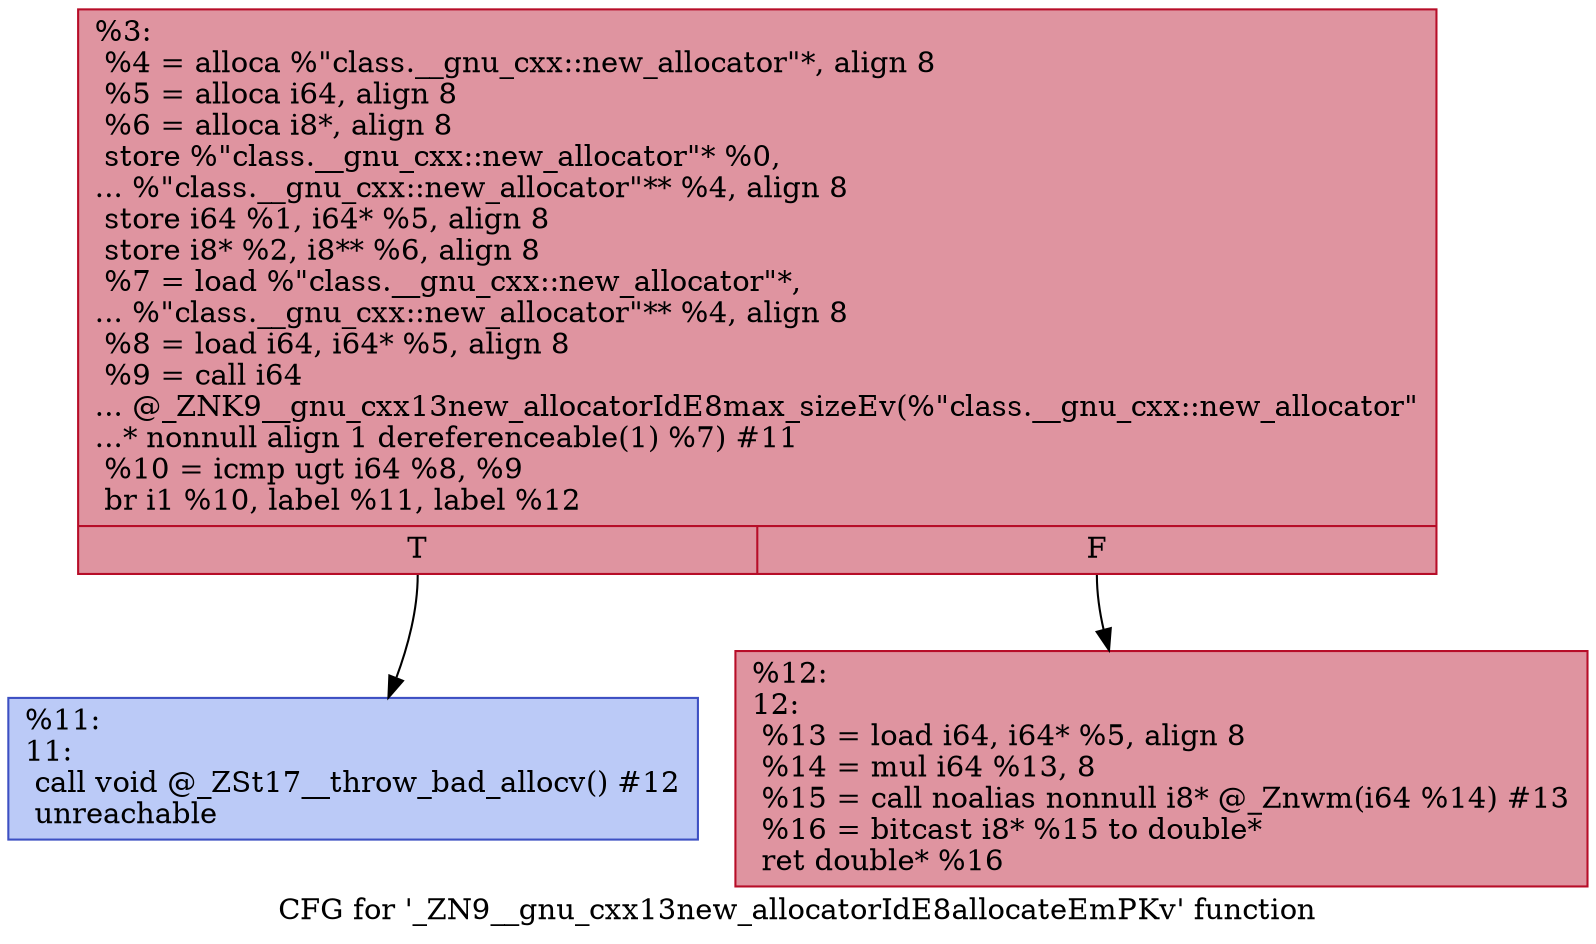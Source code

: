 digraph "CFG for '_ZN9__gnu_cxx13new_allocatorIdE8allocateEmPKv' function" {
	label="CFG for '_ZN9__gnu_cxx13new_allocatorIdE8allocateEmPKv' function";

	Node0x555c73726d20 [shape=record,color="#b70d28ff", style=filled, fillcolor="#b70d2870",label="{%3:\l  %4 = alloca %\"class.__gnu_cxx::new_allocator\"*, align 8\l  %5 = alloca i64, align 8\l  %6 = alloca i8*, align 8\l  store %\"class.__gnu_cxx::new_allocator\"* %0,\l... %\"class.__gnu_cxx::new_allocator\"** %4, align 8\l  store i64 %1, i64* %5, align 8\l  store i8* %2, i8** %6, align 8\l  %7 = load %\"class.__gnu_cxx::new_allocator\"*,\l... %\"class.__gnu_cxx::new_allocator\"** %4, align 8\l  %8 = load i64, i64* %5, align 8\l  %9 = call i64\l... @_ZNK9__gnu_cxx13new_allocatorIdE8max_sizeEv(%\"class.__gnu_cxx::new_allocator\"\l...* nonnull align 1 dereferenceable(1) %7) #11\l  %10 = icmp ugt i64 %8, %9\l  br i1 %10, label %11, label %12\l|{<s0>T|<s1>F}}"];
	Node0x555c73726d20:s0 -> Node0x555c73727360;
	Node0x555c73726d20:s1 -> Node0x555c737273b0;
	Node0x555c73727360 [shape=record,color="#3d50c3ff", style=filled, fillcolor="#6687ed70",label="{%11:\l11:                                               \l  call void @_ZSt17__throw_bad_allocv() #12\l  unreachable\l}"];
	Node0x555c737273b0 [shape=record,color="#b70d28ff", style=filled, fillcolor="#b70d2870",label="{%12:\l12:                                               \l  %13 = load i64, i64* %5, align 8\l  %14 = mul i64 %13, 8\l  %15 = call noalias nonnull i8* @_Znwm(i64 %14) #13\l  %16 = bitcast i8* %15 to double*\l  ret double* %16\l}"];
}
